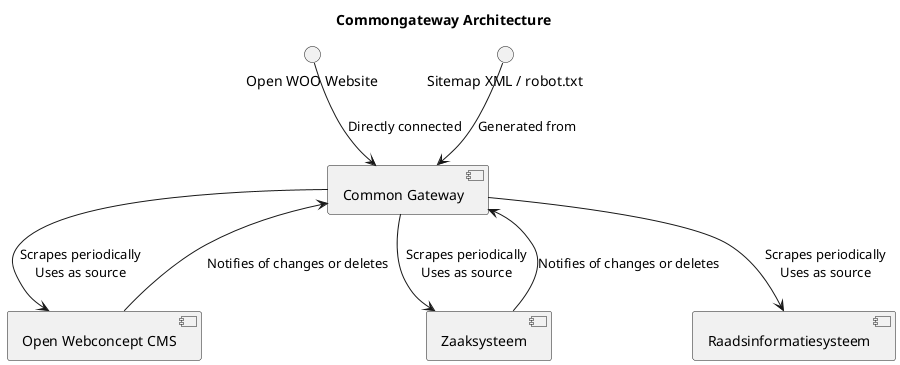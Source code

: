 @startuml
title Commongateway Architecture

' User Interface Component
interface "Open WOO Website" as Website
interface "Sitemap XML / robot.txt" as Harvester

' Backend Components
component "Open Webconcept CMS" as CMS
component "Common Gateway" as Gateway
component "Zaaksysteem" as Zaaksysteem
component "Raadsinformatiesysteem" as Raadsinfo

' Relationships
Website -down-> Gateway : Directly connected
Harvester -down-> Gateway : Generated from
Gateway -down-> CMS : Scrapes periodically\nUses as source
Gateway -down-> Zaaksysteem : Scrapes periodically\nUses as source
Gateway -down-> Raadsinfo : Scrapes periodically\nUses as source

' Notifications
CMS -up-> Gateway : Notifies of changes or deletes
Zaaksysteem -up-> Gateway : Notifies of changes or deletes

@enduml